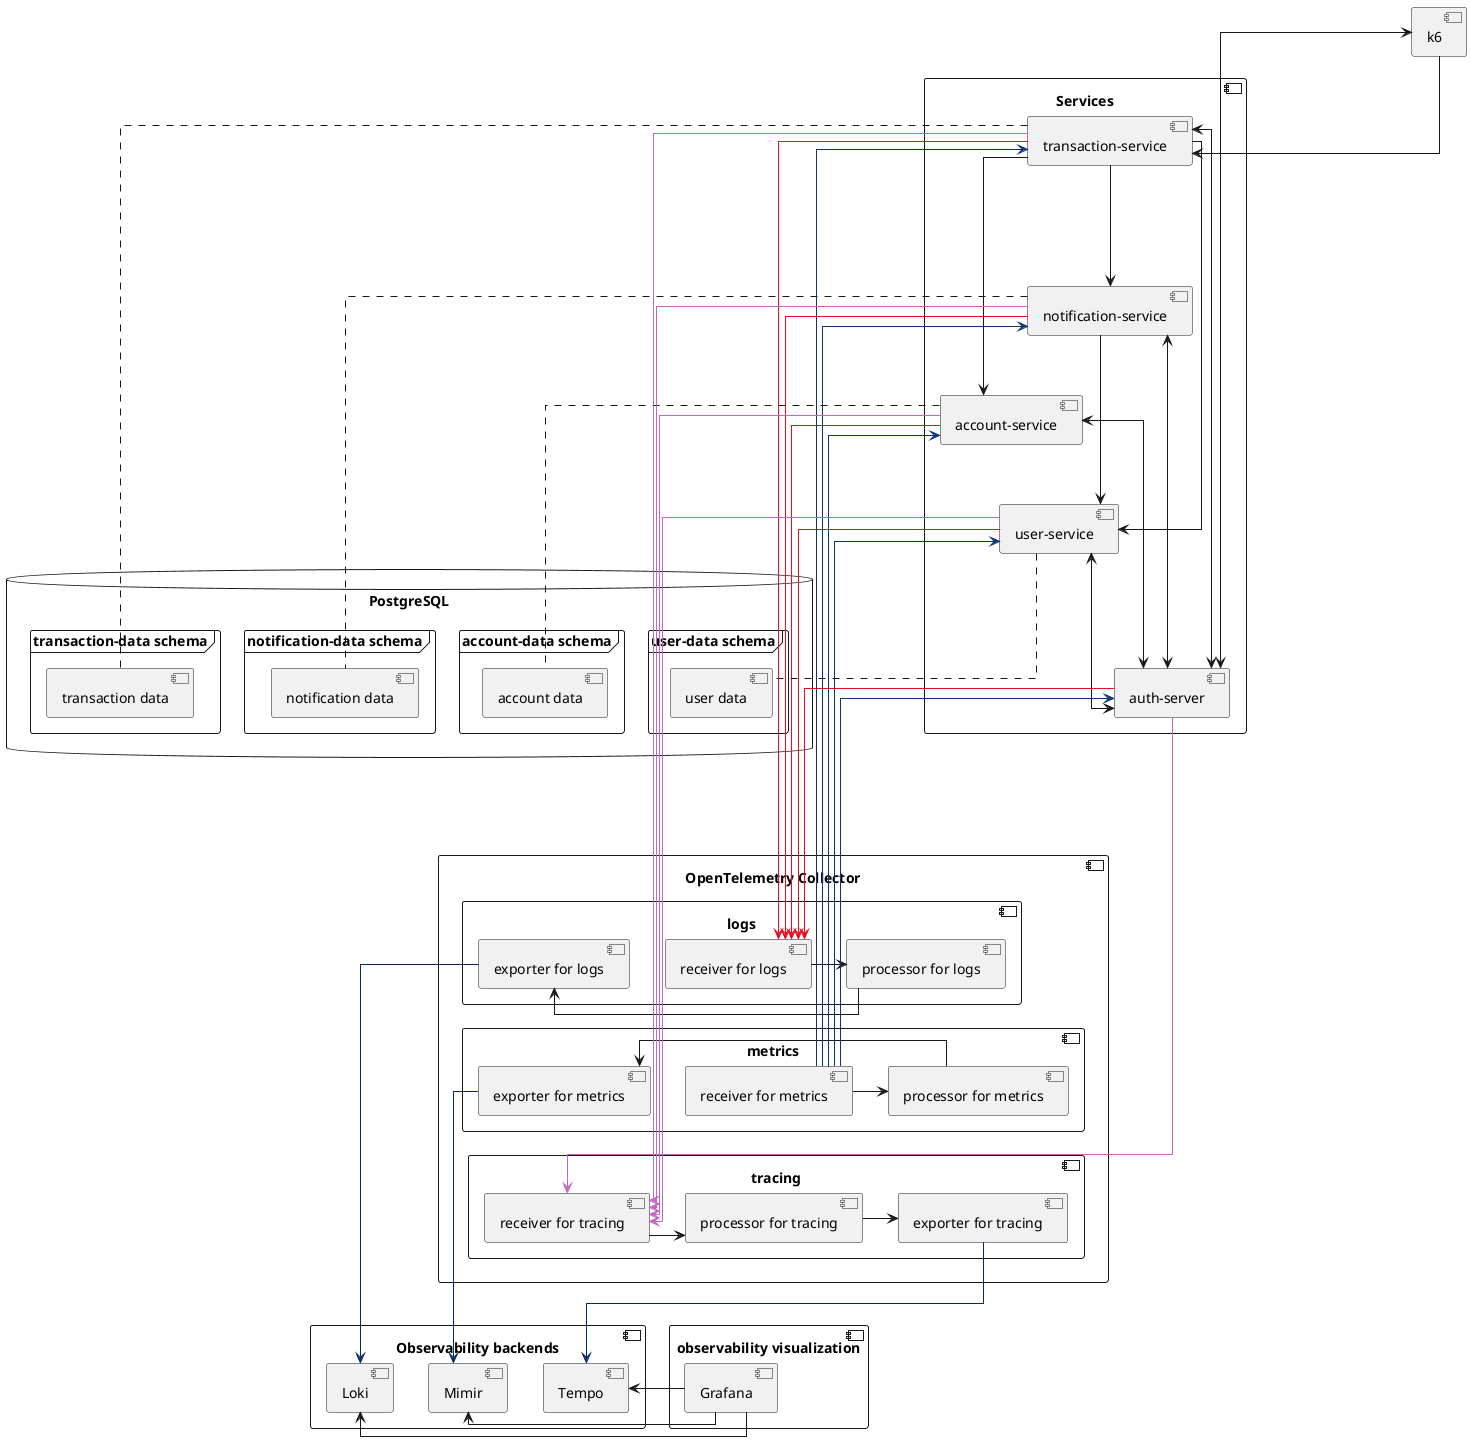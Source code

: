 @startuml
skinparam linetype polyline
skinparam linetype ortho
component "Services" {
    [user-service]
    [account-service]
    [notification-service]
    [transaction-service]
    [auth-server]

    [transaction-service] ---> [user-service]
    [transaction-service] ---> [account-service]
    [transaction-service] ---> [notification-service]
    [notification-service] ---> [user-service]
    [user-service] <-->  [auth-server]
    [account-service]  <-->  [auth-server]
    [notification-service]  <-->  [auth-server]
    [transaction-service]  <-->  [auth-server]
}

database "PostgreSQL" {
    frame "user-data schema" {
        [user data]
    }
    [user-service] .. [user data]
    frame "account-data schema" {
        [account data]
    }
    [account-service] .. [account data]
    frame "transaction-data schema" {
        [transaction data]
    }
    [transaction-service] .. [transaction data]
    frame "notification-data schema" {
        [notification data]
    }
    [notification-service] .. [notification data]
}

component "OpenTelemetry Collector" {
    component "logs" {
        [receiver for logs] -> [processor for logs]
        [processor for logs] -> [exporter for logs]
    }

    component "metrics" {
        [receiver for metrics] -> [processor for metrics]
        [processor for metrics] -> [exporter for metrics]
    }

    component "tracing" {
        [receiver for tracing] -> [processor for tracing]
        [processor for tracing] -> [exporter for tracing]
    }

    [receiver for logs] -[hidden]-> [receiver for metrics]
    [receiver for metrics] -[hidden]-> [receiver for tracing]

    [user-service] --[#e60e20]---> [receiver for logs]
    [account-service] --[#e60e20]---> [receiver for logs]
    [notification-service] --[#e60e20]---> [receiver for logs]
    [transaction-service] --[#e60e20]---> [receiver for logs]
    [auth-server] --[#e60e20]---> [receiver for logs]

    [user-service] <--[#0e3473]--- [receiver for metrics]
    [account-service] <--[#0e3473]--- [receiver for metrics]
    [notification-service] <--[#0e3473]--- [receiver for metrics]
    [transaction-service] <--[#0e3473]--- [receiver for metrics]
    [auth-server] <--[#0e3473]--- [receiver for metrics]

    [user-service] --[#c366c2]---> [receiver for tracing]
    [account-service] --[#c366c2]---> [receiver for tracing]
    [notification-service] --[#c366c2]---> [receiver for tracing]
    [transaction-service] --[#c366c2]---> [receiver for tracing]
    [auth-server] --[#c366c2]---> [receiver for tracing]
}

component "Observability backends" {
    [Loki]
    [Mimir]
    [Tempo]

    [exporter for logs] --[#082b60]-> [Loki]
    [exporter for metrics] --[#082b60]-> [Mimir]
    [exporter for tracing] --[#082b60]-> [Tempo]
}

component "observability visualization" {
    [Grafana]
}

[k6]

[k6] <--> [auth-server]
[k6] --> [transaction-service]

[Loki] <- [Grafana]
[Mimir] <- [Grafana]
[Tempo] <- [Grafana]

@enduml

